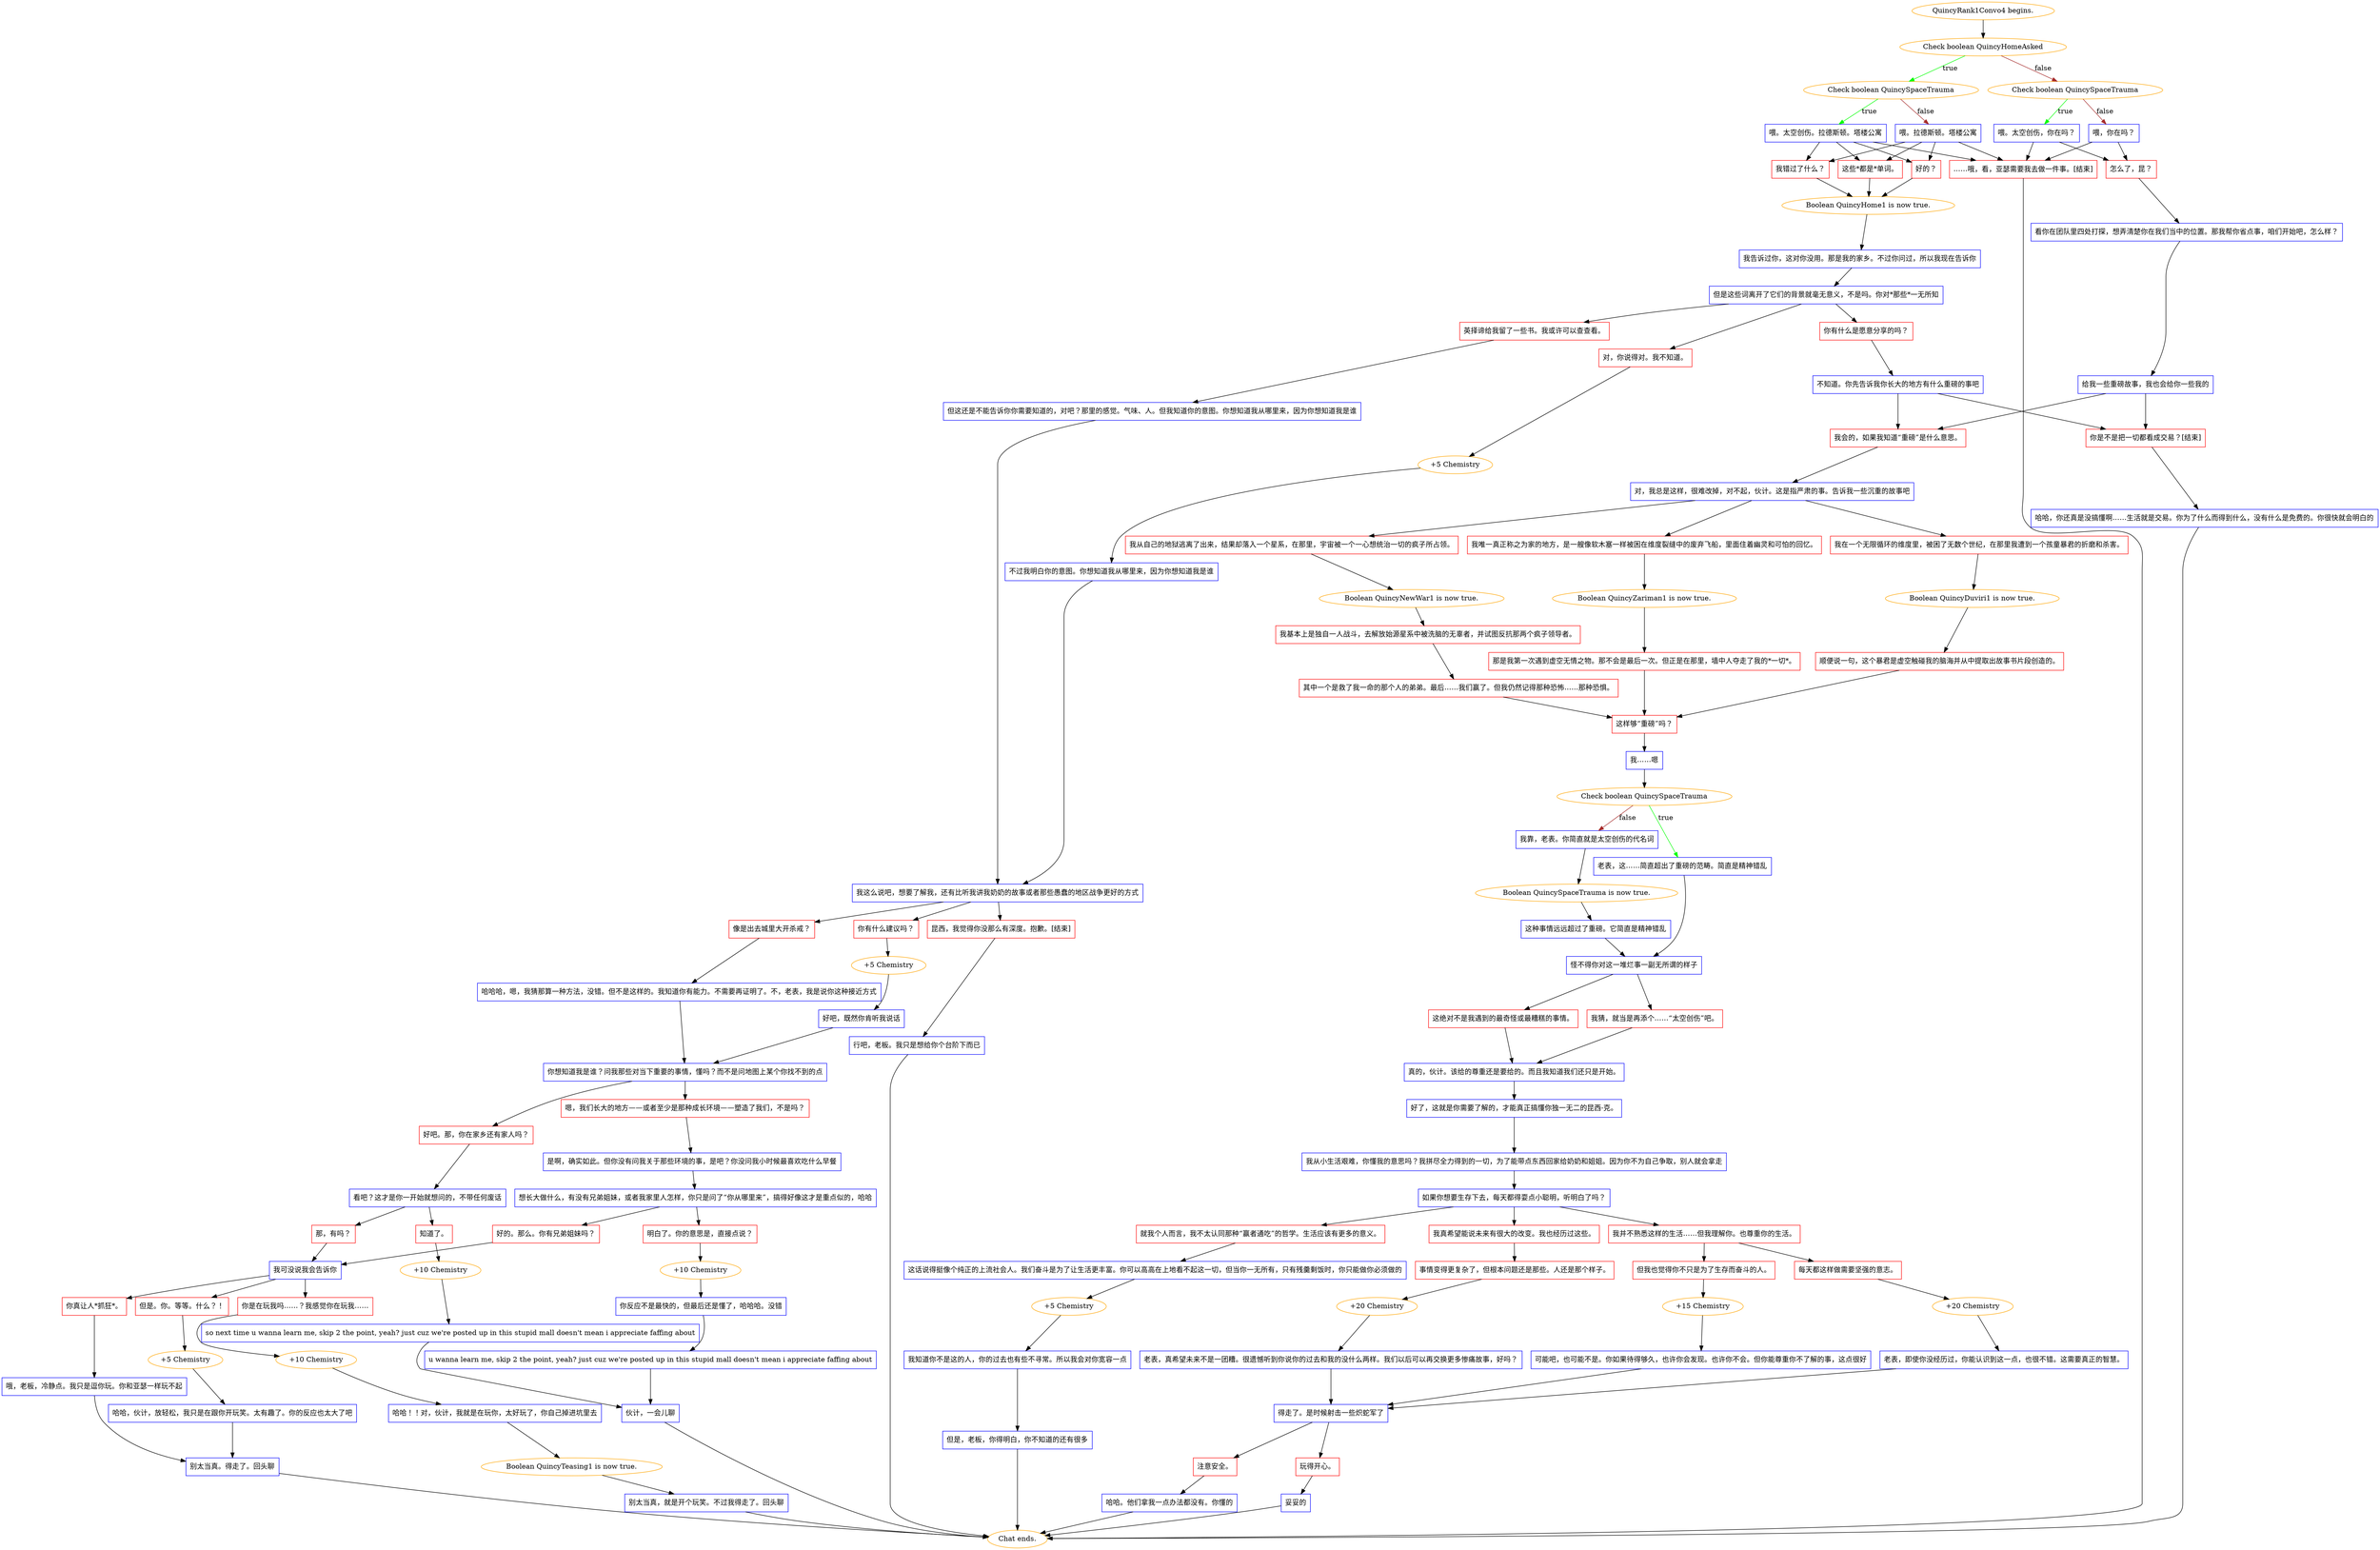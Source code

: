 digraph {
	"QuincyRank1Convo4 begins." [color=orange];
		"QuincyRank1Convo4 begins." -> j2158470131;
	j2158470131 [label="Check boolean QuincyHomeAsked",color=orange];
		j2158470131 -> j971829785 [label=true,color=green];
		j2158470131 -> j1123665772 [label=false,color=brown];
	j971829785 [label="Check boolean QuincySpaceTrauma",color=orange];
		j971829785 -> j1714493428 [label=true,color=green];
		j971829785 -> j2806045590 [label=false,color=brown];
	j1123665772 [label="Check boolean QuincySpaceTrauma",color=orange];
		j1123665772 -> j3388975582 [label=true,color=green];
		j1123665772 -> j1123985798 [label=false,color=brown];
	j1714493428 [label="喂。太空创伤。拉德斯顿。塔楼公寓",shape=box,color=blue];
		j1714493428 -> j3431437915;
		j1714493428 -> j4115292824;
		j1714493428 -> j130124085;
		j1714493428 -> j16545316;
	j2806045590 [label="喂。拉德斯顿。塔楼公寓",shape=box,color=blue];
		j2806045590 -> j3431437915;
		j2806045590 -> j4115292824;
		j2806045590 -> j130124085;
		j2806045590 -> j16545316;
	j3388975582 [label="喂。太空创伤，你在吗？",shape=box,color=blue];
		j3388975582 -> j3513784242;
		j3388975582 -> j16545316;
	j1123985798 [label="喂，你在吗？",shape=box,color=blue];
		j1123985798 -> j3513784242;
		j1123985798 -> j16545316;
	j3431437915 [label="好的？",shape=box,color=red];
		j3431437915 -> j733412712;
	j4115292824 [label="这些*都是*单词。",shape=box,color=red];
		j4115292824 -> j733412712;
	j130124085 [label="我错过了什么？",shape=box,color=red];
		j130124085 -> j733412712;
	j16545316 [label="……哦，看，亚瑟需要我去做一件事。[结束]",shape=box,color=red];
		j16545316 -> "Chat ends.";
	j3513784242 [label="怎么了，昆？",shape=box,color=red];
		j3513784242 -> j1543622502;
	j733412712 [label="Boolean QuincyHome1 is now true.",color=orange];
		j733412712 -> j4017225515;
	"Chat ends." [color=orange];
	j1543622502 [label="看你在团队里四处打探，想弄清楚你在我们当中的位置。那我帮你省点事，咱们开始吧，怎么样？",shape=box,color=blue];
		j1543622502 -> j3216110096;
	j4017225515 [label="我告诉过你，这对你没用。那是我的家乡。不过你问过，所以我现在告诉你",shape=box,color=blue];
		j4017225515 -> j756252486;
	j3216110096 [label="给我一些重磅故事，我也会给你一些我的",shape=box,color=blue];
		j3216110096 -> j1994365755;
		j3216110096 -> j1486762549;
	j756252486 [label="但是这些词离开了它们的背景就毫无意义，不是吗。你对*那些*一无所知",shape=box,color=blue];
		j756252486 -> j2353689527;
		j756252486 -> j2693419075;
		j756252486 -> j2699983343;
	j1994365755 [label="我会的，如果我知道“重磅”是什么意思。",shape=box,color=red];
		j1994365755 -> j1748727781;
	j1486762549 [label="你是不是把一切都看成交易？[结束]",shape=box,color=red];
		j1486762549 -> j478073159;
	j2353689527 [label="英择谛给我留了一些书。我或许可以查查看。",shape=box,color=red];
		j2353689527 -> j3276803969;
	j2693419075 [label="对，你说得对。我不知道。",shape=box,color=red];
		j2693419075 -> j1357889043;
	j2699983343 [label="你有什么是愿意分享的吗？",shape=box,color=red];
		j2699983343 -> j2090895333;
	j1748727781 [label="对，我总是这样，很难改掉，对不起，伙计。这是指严肃的事。告诉我一些沉重的故事吧",shape=box,color=blue];
		j1748727781 -> j897925130;
		j1748727781 -> j2642457511;
		j1748727781 -> j2729983213;
	j478073159 [label="哈哈，你还真是没搞懂啊……生活就是交易。你为了什么而得到什么，没有什么是免费的。你很快就会明白的",shape=box,color=blue];
		j478073159 -> "Chat ends.";
	j3276803969 [label="但这还是不能告诉你你需要知道的，对吧？那里的感觉。气味、人。但我知道你的意图。你想知道我从哪里来，因为你想知道我是谁",shape=box,color=blue];
		j3276803969 -> j3783862454;
	j1357889043 [label="+5 Chemistry",color=orange];
		j1357889043 -> j2179836726;
	j2090895333 [label="不知道。你先告诉我你长大的地方有什么重磅的事吧",shape=box,color=blue];
		j2090895333 -> j1994365755;
		j2090895333 -> j1486762549;
	j897925130 [label="我从自己的地狱逃离了出来，结果却落入一个星系，在那里，宇宙被一个一心想统治一切的疯子所占领。",shape=box,color=red];
		j897925130 -> j2115618021;
	j2642457511 [label="我唯一真正称之为家的地方，是一艘像软木塞一样被困在维度裂缝中的废弃飞船，里面住着幽灵和可怕的回忆。",shape=box,color=red];
		j2642457511 -> j2773044038;
	j2729983213 [label="我在一个无限循环的维度里，被困了无数个世纪，在那里我遭到一个孩童暴君的折磨和杀害。",shape=box,color=red];
		j2729983213 -> j2760666815;
	j3783862454 [label="我这么说吧，想要了解我，还有比听我讲我奶奶的故事或者那些愚蠢的地区战争更好的方式",shape=box,color=blue];
		j3783862454 -> j3132790422;
		j3783862454 -> j3908580991;
		j3783862454 -> j3620649483;
	j2179836726 [label="不过我明白你的意图。你想知道我从哪里来，因为你想知道我是谁",shape=box,color=blue];
		j2179836726 -> j3783862454;
	j2115618021 [label="Boolean QuincyNewWar1 is now true.",color=orange];
		j2115618021 -> j2920981224;
	j2773044038 [label="Boolean QuincyZariman1 is now true.",color=orange];
		j2773044038 -> j1646514551;
	j2760666815 [label="Boolean QuincyDuviri1 is now true.",color=orange];
		j2760666815 -> j3271228072;
	j3132790422 [label="像是出去城里大开杀戒？",shape=box,color=red];
		j3132790422 -> j1670501509;
	j3908580991 [label="你有什么建议吗？",shape=box,color=red];
		j3908580991 -> j154614703;
	j3620649483 [label="昆西，我觉得你没那么有深度。抱歉。[结束]",shape=box,color=red];
		j3620649483 -> j2085151191;
	j2920981224 [label="我基本上是独自一人战斗，去解放始源星系中被洗脑的无辜者，并试图反抗那两个疯子领导者。",shape=box,color=red];
		j2920981224 -> j4083258820;
	j1646514551 [label="那是我第一次遇到虚空无情之物。那不会是最后一次。但正是在那里，墙中人夺走了我的*一切*。",shape=box,color=red];
		j1646514551 -> j16887767;
	j3271228072 [label="顺便说一句，这个暴君是虚空触碰我的脑海并从中提取出故事书片段创造的。",shape=box,color=red];
		j3271228072 -> j16887767;
	j1670501509 [label="哈哈哈，嗯，我猜那算一种方法，没错。但不是这样的。我知道你有能力。不需要再证明了。不，老表，我是说你这种接近方式",shape=box,color=blue];
		j1670501509 -> j3211398165;
	j154614703 [label="+5 Chemistry",color=orange];
		j154614703 -> j2806989042;
	j2085151191 [label="行吧，老板。我只是想给你个台阶下而已",shape=box,color=blue];
		j2085151191 -> "Chat ends.";
	j4083258820 [label="其中一个是救了我一命的那个人的弟弟。最后……我们赢了。但我仍然记得那种恐怖……那种恐惧。",shape=box,color=red];
		j4083258820 -> j16887767;
	j16887767 [label="这样够“重磅”吗？",shape=box,color=red];
		j16887767 -> j463109564;
	j3211398165 [label="你想知道我是谁？问我那些对当下重要的事情，懂吗？而不是问地图上某个你找不到的点",shape=box,color=blue];
		j3211398165 -> j3681632699;
		j3211398165 -> j1406755840;
	j2806989042 [label="好吧，既然你肯听我说话",shape=box,color=blue];
		j2806989042 -> j3211398165;
	j463109564 [label="我……嗯",shape=box,color=blue];
		j463109564 -> j2112497548;
	j3681632699 [label="嗯，我们长大的地方——或者至少是那种成长环境——塑造了我们，不是吗？",shape=box,color=red];
		j3681632699 -> j808233520;
	j1406755840 [label="好吧。那，你在家乡还有家人吗？",shape=box,color=red];
		j1406755840 -> j3950973420;
	j2112497548 [label="Check boolean QuincySpaceTrauma",color=orange];
		j2112497548 -> j4083317042 [label=true,color=green];
		j2112497548 -> j1161263743 [label=false,color=brown];
	j808233520 [label="是啊，确实如此。但你没有问我关于那些环境的事，是吧？你没问我小时候最喜欢吃什么早餐",shape=box,color=blue];
		j808233520 -> j1115507132;
	j3950973420 [label="看吧？这才是你一开始就想问的，不带任何废话",shape=box,color=blue];
		j3950973420 -> j4035851069;
		j3950973420 -> j836653109;
	j4083317042 [label="老表，这……简直超出了重磅的范畴。简直是精神错乱",shape=box,color=blue];
		j4083317042 -> j3041865551;
	j1161263743 [label="我靠，老表。你简直就是太空创伤的代名词",shape=box,color=blue];
		j1161263743 -> j2500859791;
	j1115507132 [label="想长大做什么，有没有兄弟姐妹，或者我家里人怎样，你只是问了“你从哪里来”，搞得好像这才是重点似的，哈哈",shape=box,color=blue];
		j1115507132 -> j1793302924;
		j1115507132 -> j2607269321;
	j4035851069 [label="那，有吗？",shape=box,color=red];
		j4035851069 -> j3549693435;
	j836653109 [label="知道了。",shape=box,color=red];
		j836653109 -> j2444914310;
	j3041865551 [label="怪不得你对这一堆烂事一副无所谓的样子",shape=box,color=blue];
		j3041865551 -> j2694934762;
		j3041865551 -> j3023762420;
	j2500859791 [label="Boolean QuincySpaceTrauma is now true.",color=orange];
		j2500859791 -> j3097127385;
	j1793302924 [label="明白了。你的意思是，直接点说？",shape=box,color=red];
		j1793302924 -> j3111738347;
	j2607269321 [label="好的。那么。你有兄弟姐妹吗？",shape=box,color=red];
		j2607269321 -> j3549693435;
	j3549693435 [label="我可没说我会告诉你",shape=box,color=blue];
		j3549693435 -> j371998362;
		j3549693435 -> j998711006;
		j3549693435 -> j817007650;
	j2444914310 [label="+10 Chemistry",color=orange];
		j2444914310 -> j926168824;
	j2694934762 [label="这绝对不是我遇到的最奇怪或最糟糕的事情。",shape=box,color=red];
		j2694934762 -> j2911548714;
	j3023762420 [label="我猜，就当是再添个……“太空创伤”吧。",shape=box,color=red];
		j3023762420 -> j2911548714;
	j3097127385 [label="这种事情远远超过了重磅。它简直是精神错乱",shape=box,color=blue];
		j3097127385 -> j3041865551;
	j3111738347 [label="+10 Chemistry",color=orange];
		j3111738347 -> j3290254236;
	j371998362 [label="但是。你。等等。什么？！",shape=box,color=red];
		j371998362 -> j2911286454;
	j998711006 [label="你是在玩我吗……？我感觉你在玩我……",shape=box,color=red];
		j998711006 -> j2352458236;
	j817007650 [label="你真让人*抓狂*。",shape=box,color=red];
		j817007650 -> j4096020319;
	j926168824 [label="so next time u wanna learn me, skip 2 the point, yeah? just cuz we're posted up in this stupid mall doesn't mean i appreciate faffing about",shape=box,color=blue];
		j926168824 -> j1430381146;
	j2911548714 [label="真的，伙计。该给的尊重还是要给的。而且我知道我们还只是开始。",shape=box,color=blue];
		j2911548714 -> j414211624;
	j3290254236 [label="你反应不是最快的，但最后还是懂了，哈哈哈。没错",shape=box,color=blue];
		j3290254236 -> j132857576;
	j2911286454 [label="+5 Chemistry",color=orange];
		j2911286454 -> j1639231386;
	j2352458236 [label="+10 Chemistry",color=orange];
		j2352458236 -> j421219643;
	j4096020319 [label="哦，老板，冷静点。我只是逗你玩。你和亚瑟一样玩不起",shape=box,color=blue];
		j4096020319 -> j209288334;
	j1430381146 [label="伙计，一会儿聊",shape=box,color=blue];
		j1430381146 -> "Chat ends.";
	j414211624 [label="好了，这就是你需要了解的，才能真正搞懂你独一无二的昆西-克。",shape=box,color=blue];
		j414211624 -> j960022870;
	j132857576 [label="u wanna learn me, skip 2 the point, yeah? just cuz we're posted up in this stupid mall doesn't mean i appreciate faffing about",shape=box,color=blue];
		j132857576 -> j1430381146;
	j1639231386 [label="哈哈，伙计，放轻松，我只是在跟你开玩笑。太有趣了。你的反应也太大了吧",shape=box,color=blue];
		j1639231386 -> j209288334;
	j421219643 [label="哈哈！！对，伙计，我就是在玩你，太好玩了，你自己掉进坑里去",shape=box,color=blue];
		j421219643 -> j3461953450;
	j209288334 [label="别太当真。得走了。回头聊",shape=box,color=blue];
		j209288334 -> "Chat ends.";
	j960022870 [label="我从小生活艰难，你懂我的意思吗？我拼尽全力得到的一切，为了能带点东西回家给奶奶和姐姐。因为你不为自己争取，别人就会拿走",shape=box,color=blue];
		j960022870 -> j3117023721;
	j3461953450 [label="Boolean QuincyTeasing1 is now true.",color=orange];
		j3461953450 -> j1653308029;
	j3117023721 [label="如果你想要生存下去，每天都得耍点小聪明，听明白了吗？",shape=box,color=blue];
		j3117023721 -> j818047036;
		j3117023721 -> j560167433;
		j3117023721 -> j2050704595;
	j1653308029 [label="别太当真，就是开个玩笑。不过我得走了。回头聊",shape=box,color=blue];
		j1653308029 -> "Chat ends.";
	j818047036 [label="我真希望能说未来有很大的改变。我也经历过这些。",shape=box,color=red];
		j818047036 -> j160743353;
	j560167433 [label="我并不熟悉这样的生活……但我理解你。也尊重你的生活。",shape=box,color=red];
		j560167433 -> j3307797549;
		j560167433 -> j3255696460;
	j2050704595 [label="就我个人而言，我不太认同那种“赢者通吃”的哲学。生活应该有更多的意义。",shape=box,color=red];
		j2050704595 -> j818982444;
	j160743353 [label="事情变得更复杂了，但根本问题还是那些。人还是那个样子。",shape=box,color=red];
		j160743353 -> j3434930938;
	j3307797549 [label="但我也觉得你不只是为了生存而奋斗的人。",shape=box,color=red];
		j3307797549 -> j2575649009;
	j3255696460 [label="每天都这样做需要坚强的意志。",shape=box,color=red];
		j3255696460 -> j1094089224;
	j818982444 [label="这话说得挺像个纯正的上流社会人。我们奋斗是为了让生活更丰富。你可以高高在上地看不起这一切，但当你一无所有，只有残羹剩饭时，你只能做你必须做的",shape=box,color=blue];
		j818982444 -> j894307745;
	j3434930938 [label="+20 Chemistry",color=orange];
		j3434930938 -> j420640397;
	j2575649009 [label="+15 Chemistry",color=orange];
		j2575649009 -> j3150456711;
	j1094089224 [label="+20 Chemistry",color=orange];
		j1094089224 -> j3317519252;
	j894307745 [label="+5 Chemistry",color=orange];
		j894307745 -> j4118101092;
	j420640397 [label="老表，真希望未来不是一团糟。很遗憾听到你说你的过去和我的没什么两样。我们以后可以再交换更多惨痛故事，好吗？",shape=box,color=blue];
		j420640397 -> j4081825539;
	j3150456711 [label="可能吧，也可能不是。你如果待得够久，也许你会发现。也许你不会。但你能尊重你不了解的事，这点很好",shape=box,color=blue];
		j3150456711 -> j4081825539;
	j3317519252 [label="老表，即使你没经历过，你能认识到这一点，也很不错。这需要真正的智慧。",shape=box,color=blue];
		j3317519252 -> j4081825539;
	j4118101092 [label="我知道你不是这的人，你的过去也有些不寻常。所以我会对你宽容一点",shape=box,color=blue];
		j4118101092 -> j1429135985;
	j4081825539 [label="得走了。是时候射击一些炽蛇军了",shape=box,color=blue];
		j4081825539 -> j1350989108;
		j4081825539 -> j3338257070;
	j1429135985 [label="但是，老板，你得明白，你不知道的还有很多",shape=box,color=blue];
		j1429135985 -> "Chat ends.";
	j1350989108 [label="玩得开心。",shape=box,color=red];
		j1350989108 -> j3590099252;
	j3338257070 [label="注意安全。",shape=box,color=red];
		j3338257070 -> j699739743;
	j3590099252 [label="妥妥的",shape=box,color=blue];
		j3590099252 -> "Chat ends.";
	j699739743 [label="哈哈。他们拿我一点办法都没有。你懂的",shape=box,color=blue];
		j699739743 -> "Chat ends.";
}